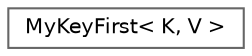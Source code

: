 digraph "类继承关系图"
{
 // LATEX_PDF_SIZE
  bgcolor="transparent";
  edge [fontname=Helvetica,fontsize=10,labelfontname=Helvetica,labelfontsize=10];
  node [fontname=Helvetica,fontsize=10,shape=box,height=0.2,width=0.4];
  rankdir="LR";
  Node0 [id="Node000000",label="MyKeyFirst\< K, V \>",height=0.2,width=0.4,color="grey40", fillcolor="white", style="filled",URL="$struct_my_key_first.html",tooltip=" "];
}
